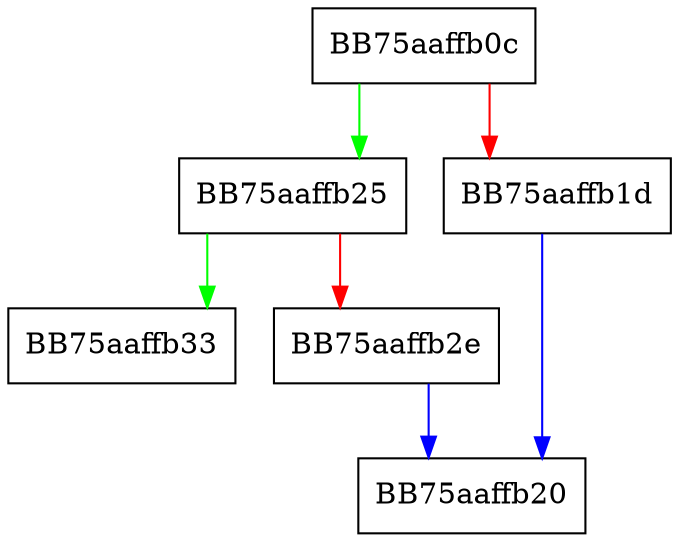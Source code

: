 digraph GetRunningScriptSigSeq {
  node [shape="box"];
  graph [splines=ortho];
  BB75aaffb0c -> BB75aaffb25 [color="green"];
  BB75aaffb0c -> BB75aaffb1d [color="red"];
  BB75aaffb1d -> BB75aaffb20 [color="blue"];
  BB75aaffb25 -> BB75aaffb33 [color="green"];
  BB75aaffb25 -> BB75aaffb2e [color="red"];
  BB75aaffb2e -> BB75aaffb20 [color="blue"];
}